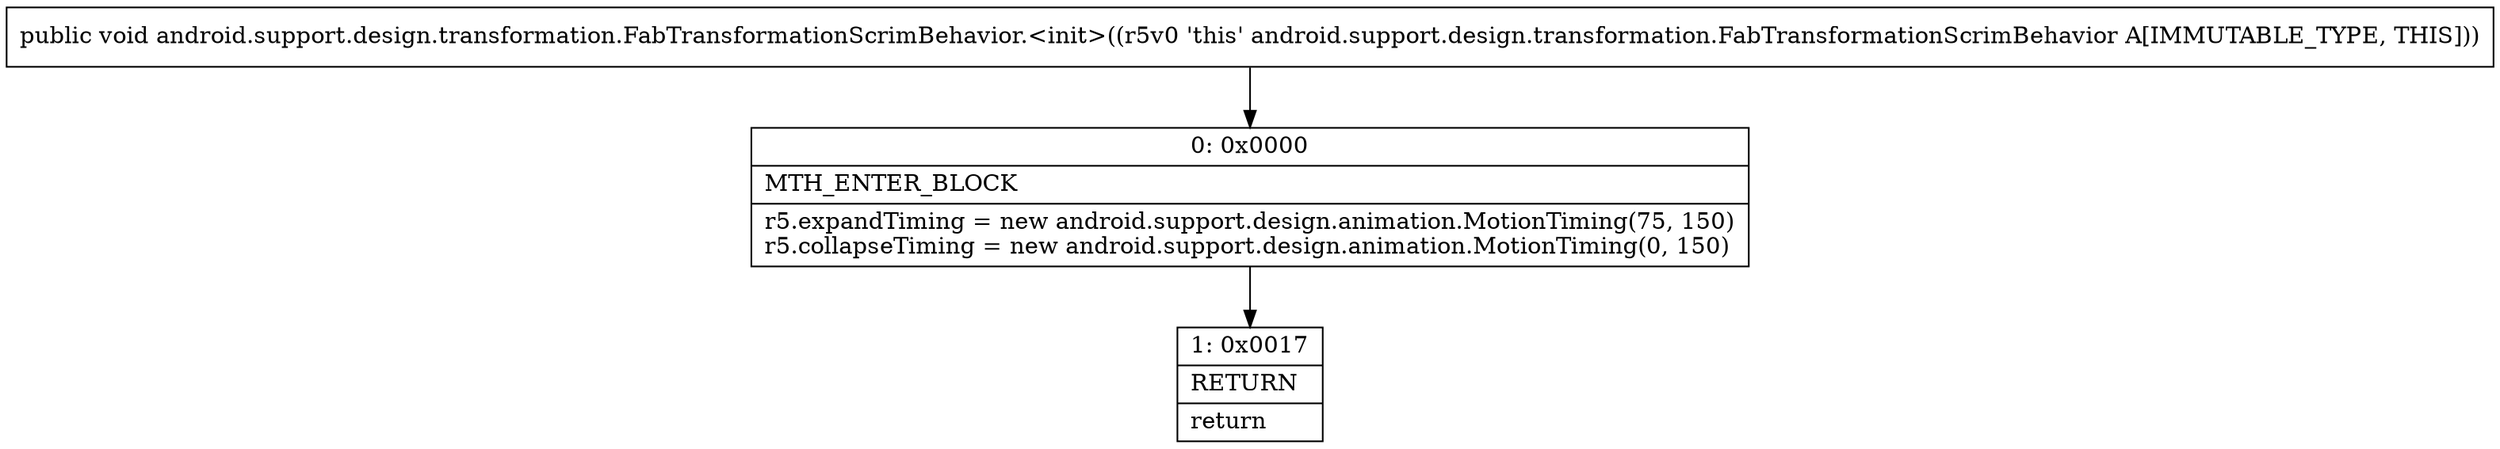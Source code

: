 digraph "CFG forandroid.support.design.transformation.FabTransformationScrimBehavior.\<init\>()V" {
Node_0 [shape=record,label="{0\:\ 0x0000|MTH_ENTER_BLOCK\l|r5.expandTiming = new android.support.design.animation.MotionTiming(75, 150)\lr5.collapseTiming = new android.support.design.animation.MotionTiming(0, 150)\l}"];
Node_1 [shape=record,label="{1\:\ 0x0017|RETURN\l|return\l}"];
MethodNode[shape=record,label="{public void android.support.design.transformation.FabTransformationScrimBehavior.\<init\>((r5v0 'this' android.support.design.transformation.FabTransformationScrimBehavior A[IMMUTABLE_TYPE, THIS])) }"];
MethodNode -> Node_0;
Node_0 -> Node_1;
}


